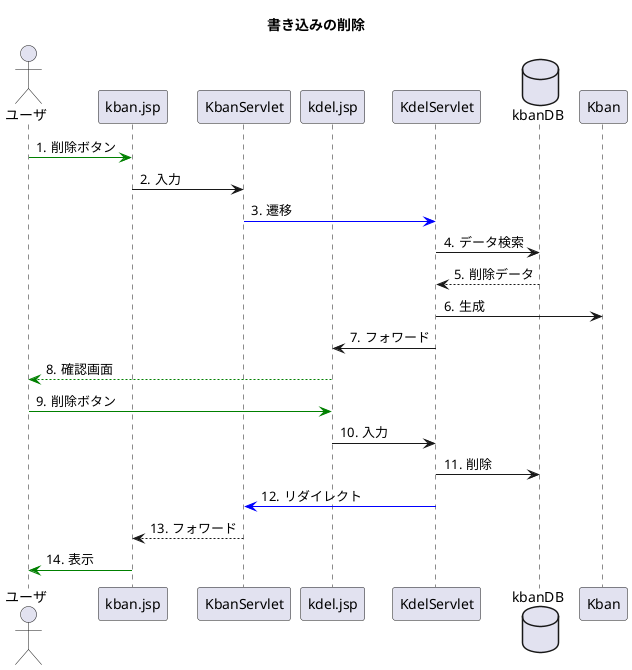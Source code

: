 @startuml
title 書き込みの削除

autonumber "#."

actor ユーザ
participant kban.jsp
participant KbanServlet
participant kdel.jsp
participant KdelServlet
database kbanDB
participant Kban

ユーザ -[#green]> kban.jsp:削除ボタン
kban.jsp -> KbanServlet:入力
KbanServlet -[#blue]> KdelServlet:遷移
KdelServlet -> kbanDB:データ検索
kbanDB --> KdelServlet:削除データ
KdelServlet -> Kban:生成
KdelServlet -> kdel.jsp:フォワード
kdel.jsp --[#green]> ユーザ:確認画面
ユーザ -[#green]> kdel.jsp:削除ボタン
kdel.jsp -> KdelServlet:入力
KdelServlet -> kbanDB:削除
KdelServlet -[#blue]> KbanServlet:リダイレクト
KbanServlet --> kban.jsp:フォワード
kban.jsp -[#green]> ユーザ:表示
@enduml
